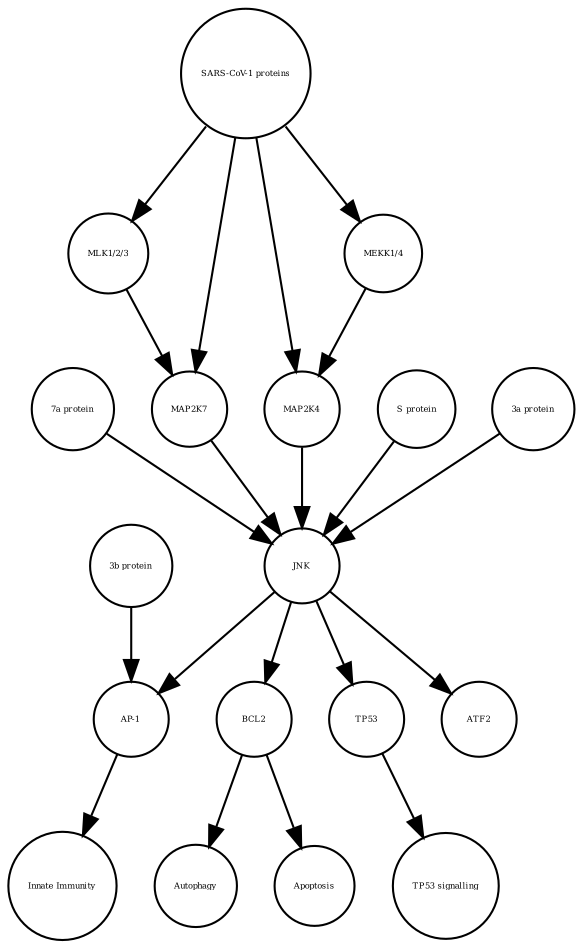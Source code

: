 strict digraph  {
BCL2 [annotation=urn_miriam_uniprot_P10415, bipartite=0, cls=macromolecule, fontsize=4, label=BCL2, shape=circle];
Autophagy [annotation="", bipartite=0, cls=phenotype, fontsize=4, label=Autophagy, shape=circle];
"AP-1" [annotation="", bipartite=0, cls=complex, fontsize=4, label="AP-1", shape=circle];
"Innate Immunity" [annotation="", bipartite=0, cls=phenotype, fontsize=4, label="Innate Immunity", shape=circle];
TP53 [annotation=urn_miriam_uniprot_P04637, bipartite=0, cls=macromolecule, fontsize=4, label=TP53, shape=circle];
"TP53 signalling" [annotation="", bipartite=0, cls=phenotype, fontsize=4, label="TP53 signalling", shape=circle];
Apoptosis [annotation="", bipartite=0, cls=phenotype, fontsize=4, label=Apoptosis, shape=circle];
"SARS-CoV-1 proteins" [annotation="", bipartite=0, cls=complex, fontsize=4, label="SARS-CoV-1 proteins", shape=circle];
ATF2 [annotation=urn_miriam_uniprot_P15336, bipartite=0, cls=macromolecule, fontsize=4, label=ATF2, shape=circle];
"3b protein" [annotation="", bipartite=0, cls=macromolecule, fontsize=4, label="3b protein", shape=circle];
"7a protein" [annotation="", bipartite=0, cls=macromolecule, fontsize=4, label="7a protein", shape=circle];
"MLK1/2/3" [annotation="", bipartite=0, cls=complex, fontsize=4, label="MLK1/2/3", shape=circle];
JNK [annotation="", bipartite=0, cls=complex, fontsize=4, label=JNK, shape=circle];
MAP2K4 [annotation=urn_miriam_uniprot_P45985, bipartite=0, cls=macromolecule, fontsize=4, label=MAP2K4, shape=circle];
"MEKK1/4" [annotation="", bipartite=0, cls=complex, fontsize=4, label="MEKK1/4", shape=circle];
"S protein" [annotation="", bipartite=0, cls=macromolecule, fontsize=4, label="S protein", shape=circle];
"3a protein" [annotation="", bipartite=0, cls=macromolecule, fontsize=4, label="3a protein", shape=circle];
MAP2K7 [annotation=urn_miriam_uniprot_O14733, bipartite=0, cls=macromolecule, fontsize=4, label=MAP2K7, shape=circle];
BCL2 -> Autophagy  [annotation="", interaction_type="necessary stimulation"];
BCL2 -> Apoptosis  [annotation="", interaction_type=inhibition];
"AP-1" -> "Innate Immunity"  [annotation="", interaction_type="necessary stimulation"];
TP53 -> "TP53 signalling"  [annotation="", interaction_type="necessary stimulation"];
"SARS-CoV-1 proteins" -> "MLK1/2/3"  [annotation="urn_miriam_taxonomy_694009|urn_miriam_pubmed_31226023", interaction_type=stimulation];
"SARS-CoV-1 proteins" -> "MEKK1/4"  [annotation="urn_miriam_pubmed_31226023|urn_miriam_taxonomy_694009", interaction_type=stimulation];
"SARS-CoV-1 proteins" -> MAP2K4  [annotation="urn_miriam_pubmed_31226023|urn_miriam_taxonomy_694009", interaction_type=stimulation];
"SARS-CoV-1 proteins" -> MAP2K7  [annotation="urn_miriam_pubmed_31226023|urn_miriam_taxonomy_694009", interaction_type=stimulation];
"3b protein" -> "AP-1"  [annotation=urn_miriam_pubmed_21561061, interaction_type=stimulation];
"7a protein" -> JNK  [annotation=urn_miriam_pubmed_17141229, interaction_type=stimulation];
"MLK1/2/3" -> MAP2K7  [annotation="urn_miriam_pubmed_31226023|urn_miriam_taxonomy_694009", interaction_type=stimulation];
JNK -> TP53  [annotation="", interaction_type=stimulation];
JNK -> BCL2  [annotation=urn_miriam_pubmed_10567572, interaction_type=stimulation];
JNK -> "AP-1"  [annotation=urn_miriam_pubmed_21561061, interaction_type=stimulation];
JNK -> ATF2  [annotation="", interaction_type=stimulation];
MAP2K4 -> JNK  [annotation=urn_miriam_pubmed_17141229, interaction_type=stimulation];
"MEKK1/4" -> MAP2K4  [annotation="urn_miriam_pubmed_31226023|urn_miriam_taxonomy_694009", interaction_type=stimulation];
"S protein" -> JNK  [annotation=urn_miriam_pubmed_17267381, interaction_type=stimulation];
"3a protein" -> JNK  [annotation=urn_miriam_pubmed_17141229, interaction_type=stimulation];
MAP2K7 -> JNK  [annotation=urn_miriam_pubmed_17141229, interaction_type=stimulation];
}
